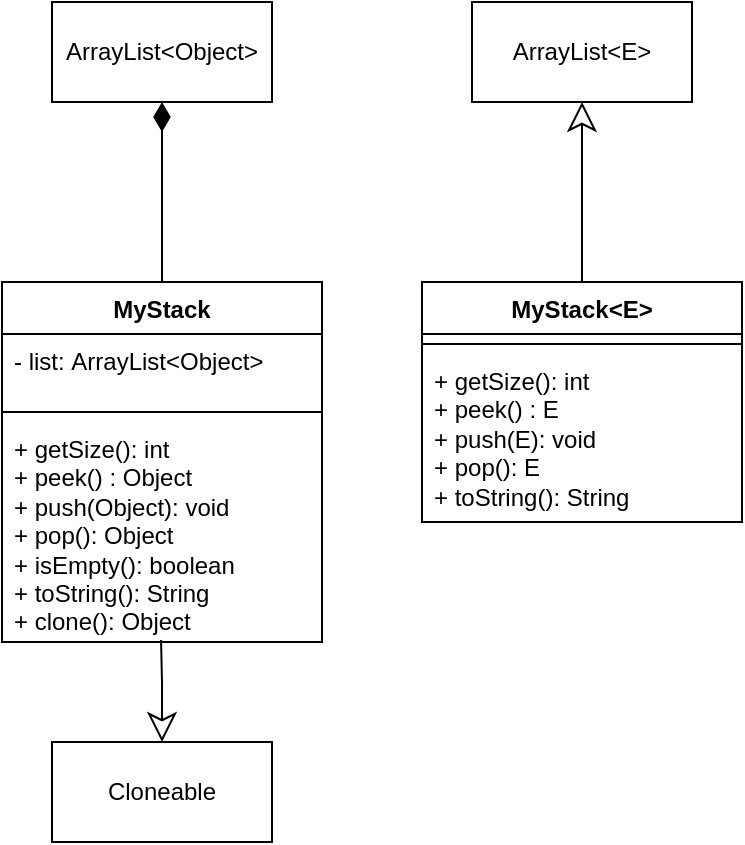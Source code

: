 <mxfile version="24.8.3">
  <diagram name="Страница — 1" id="8sNe1zRQ3HLIoUc3963m">
    <mxGraphModel dx="771" dy="585" grid="1" gridSize="10" guides="1" tooltips="1" connect="1" arrows="1" fold="1" page="1" pageScale="1" pageWidth="827" pageHeight="1169" math="0" shadow="0">
      <root>
        <mxCell id="0" />
        <mxCell id="1" parent="0" />
        <mxCell id="k_XmFIn5UUlnS0vlwZ4f-16" style="edgeStyle=orthogonalEdgeStyle;rounded=0;orthogonalLoop=1;jettySize=auto;html=1;exitX=0.5;exitY=0;exitDx=0;exitDy=0;entryX=0.5;entryY=1;entryDx=0;entryDy=0;endArrow=diamondThin;endFill=1;endSize=12;" parent="1" source="k_XmFIn5UUlnS0vlwZ4f-1" target="k_XmFIn5UUlnS0vlwZ4f-13" edge="1">
          <mxGeometry relative="1" as="geometry" />
        </mxCell>
        <mxCell id="k_XmFIn5UUlnS0vlwZ4f-1" value="MyStack" style="swimlane;fontStyle=1;align=center;verticalAlign=top;childLayout=stackLayout;horizontal=1;startSize=26;horizontalStack=0;resizeParent=1;resizeParentMax=0;resizeLast=0;collapsible=1;marginBottom=0;whiteSpace=wrap;html=1;" parent="1" vertex="1">
          <mxGeometry x="60" y="240" width="160" height="180" as="geometry" />
        </mxCell>
        <mxCell id="k_XmFIn5UUlnS0vlwZ4f-2" value="- list:&amp;nbsp;&lt;span style=&quot;text-align: center;&quot;&gt;ArrayList&amp;lt;Object&amp;gt;&lt;/span&gt;" style="text;strokeColor=none;fillColor=none;align=left;verticalAlign=top;spacingLeft=4;spacingRight=4;overflow=hidden;rotatable=0;points=[[0,0.5],[1,0.5]];portConstraint=eastwest;whiteSpace=wrap;html=1;" parent="k_XmFIn5UUlnS0vlwZ4f-1" vertex="1">
          <mxGeometry y="26" width="160" height="34" as="geometry" />
        </mxCell>
        <mxCell id="k_XmFIn5UUlnS0vlwZ4f-3" value="" style="line;strokeWidth=1;fillColor=none;align=left;verticalAlign=middle;spacingTop=-1;spacingLeft=3;spacingRight=3;rotatable=0;labelPosition=right;points=[];portConstraint=eastwest;strokeColor=inherit;" parent="k_XmFIn5UUlnS0vlwZ4f-1" vertex="1">
          <mxGeometry y="60" width="160" height="10" as="geometry" />
        </mxCell>
        <mxCell id="k_XmFIn5UUlnS0vlwZ4f-4" value="+ getSize(): int&lt;div&gt;+ peek() : Object&lt;/div&gt;&lt;div&gt;+ push(Object): void&lt;/div&gt;&lt;div&gt;+ pop():&amp;nbsp;&lt;span style=&quot;background-color: initial;&quot;&gt;Object&lt;/span&gt;&lt;/div&gt;&lt;div&gt;+ isEmpty(): boolean&lt;/div&gt;&lt;div&gt;+ toString(): String&lt;/div&gt;&lt;div&gt;+ clone(): Object&lt;/div&gt;" style="text;strokeColor=none;fillColor=none;align=left;verticalAlign=top;spacingLeft=4;spacingRight=4;overflow=hidden;rotatable=0;points=[[0,0.5],[1,0.5]];portConstraint=eastwest;whiteSpace=wrap;html=1;" parent="k_XmFIn5UUlnS0vlwZ4f-1" vertex="1">
          <mxGeometry y="70" width="160" height="110" as="geometry" />
        </mxCell>
        <mxCell id="k_XmFIn5UUlnS0vlwZ4f-15" style="edgeStyle=orthogonalEdgeStyle;rounded=0;orthogonalLoop=1;jettySize=auto;html=1;entryX=0.5;entryY=1;entryDx=0;entryDy=0;endArrow=classic;endFill=0;endSize=12;" parent="1" source="k_XmFIn5UUlnS0vlwZ4f-5" target="k_XmFIn5UUlnS0vlwZ4f-14" edge="1">
          <mxGeometry relative="1" as="geometry" />
        </mxCell>
        <mxCell id="k_XmFIn5UUlnS0vlwZ4f-5" value="MyStack&amp;lt;E&amp;gt;" style="swimlane;fontStyle=1;align=center;verticalAlign=top;childLayout=stackLayout;horizontal=1;startSize=26;horizontalStack=0;resizeParent=1;resizeParentMax=0;resizeLast=0;collapsible=1;marginBottom=0;whiteSpace=wrap;html=1;" parent="1" vertex="1">
          <mxGeometry x="270" y="240" width="160" height="120" as="geometry" />
        </mxCell>
        <mxCell id="k_XmFIn5UUlnS0vlwZ4f-7" value="" style="line;strokeWidth=1;fillColor=none;align=left;verticalAlign=middle;spacingTop=-1;spacingLeft=3;spacingRight=3;rotatable=0;labelPosition=right;points=[];portConstraint=eastwest;strokeColor=inherit;" parent="k_XmFIn5UUlnS0vlwZ4f-5" vertex="1">
          <mxGeometry y="26" width="160" height="10" as="geometry" />
        </mxCell>
        <mxCell id="k_XmFIn5UUlnS0vlwZ4f-8" value="+ getSize(): int&lt;div&gt;+ peek() : E&lt;/div&gt;&lt;div&gt;+ push(E): void&lt;/div&gt;&lt;div&gt;+ pop(): E&lt;/div&gt;&lt;div&gt;+ toString(): String&lt;/div&gt;" style="text;strokeColor=none;fillColor=none;align=left;verticalAlign=top;spacingLeft=4;spacingRight=4;overflow=hidden;rotatable=0;points=[[0,0.5],[1,0.5]];portConstraint=eastwest;whiteSpace=wrap;html=1;" parent="k_XmFIn5UUlnS0vlwZ4f-5" vertex="1">
          <mxGeometry y="36" width="160" height="84" as="geometry" />
        </mxCell>
        <mxCell id="k_XmFIn5UUlnS0vlwZ4f-13" value="ArrayList&amp;lt;Object&amp;gt;" style="html=1;whiteSpace=wrap;" parent="1" vertex="1">
          <mxGeometry x="85" y="100" width="110" height="50" as="geometry" />
        </mxCell>
        <mxCell id="k_XmFIn5UUlnS0vlwZ4f-14" value="ArrayList&amp;lt;E&amp;gt;" style="html=1;whiteSpace=wrap;" parent="1" vertex="1">
          <mxGeometry x="295" y="100" width="110" height="50" as="geometry" />
        </mxCell>
        <mxCell id="dLtCMQ7QvQIkyJCfJKS3-1" value="Cloneable" style="html=1;whiteSpace=wrap;" vertex="1" parent="1">
          <mxGeometry x="85" y="470" width="110" height="50" as="geometry" />
        </mxCell>
        <mxCell id="dLtCMQ7QvQIkyJCfJKS3-2" style="edgeStyle=orthogonalEdgeStyle;rounded=0;orthogonalLoop=1;jettySize=auto;html=1;entryX=0.497;entryY=0.991;entryDx=0;entryDy=0;entryPerimeter=0;endArrow=none;endFill=0;startArrow=classic;startFill=0;endSize=6;startSize=12;" edge="1" parent="1" source="dLtCMQ7QvQIkyJCfJKS3-1" target="k_XmFIn5UUlnS0vlwZ4f-4">
          <mxGeometry relative="1" as="geometry" />
        </mxCell>
      </root>
    </mxGraphModel>
  </diagram>
</mxfile>
